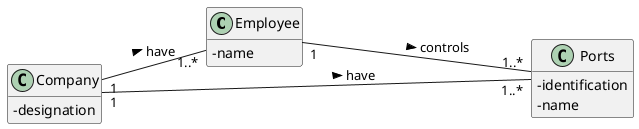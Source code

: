 @startuml
'https://plantuml.com/class-diagram

hide methods
left to right direction
skinparam classAttributeIconSize 0

class Employee {
-name
}

class Ports {
-identification
-name
}

class Company {
-designation
}

Company "1"--"1..*" Employee: have >
Company "1"--"1..*" Ports: have >
Employee "1" --- "1..*" Ports : controls >

@enduml